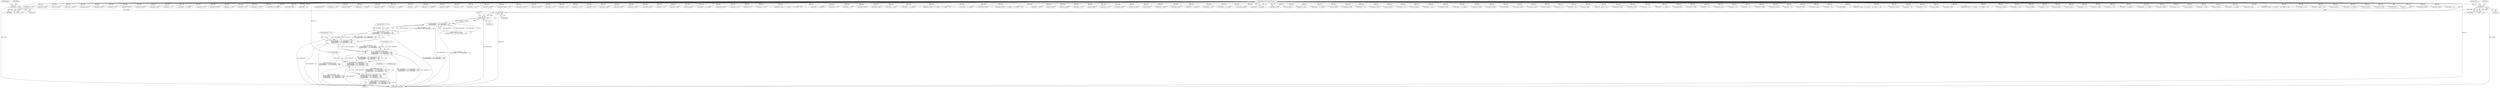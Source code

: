 digraph "0_radare2_f41e941341e44aa86edd4483c4487ec09a074257@pointer" {
"1000716" [label="(Call,(llint)buf[6])"];
"1000202" [label="(Call,buf[6] << 16)"];
"1000125" [label="(MethodParameterIn,const ut8 *buf)"];
"1000299" [label="(Call,buf[6] << 16)"];
"1000715" [label="(Call,(llint)buf[6] << 32)"];
"1000714" [label="(Call,((llint)buf[6] << 32) | ((llint)buf[7] << 40)|\n \t\t\t\t((llint)buf[8] << 48) | ((llint)buf[9] << 56))"];
"1000706" [label="(Call,((llint)buf[5] << 24)|\n \t\t\t\t((llint)buf[6] << 32) | ((llint)buf[7] << 40)|\n \t\t\t\t((llint)buf[8] << 48) | ((llint)buf[9] << 56))"];
"1000698" [label="(Call,((llint)buf[4] << 16) | ((llint)buf[5] << 24)|\n \t\t\t\t((llint)buf[6] << 32) | ((llint)buf[7] << 40)|\n \t\t\t\t((llint)buf[8] << 48) | ((llint)buf[9] << 56))"];
"1000690" [label="(Call,((llint)buf[3] << 8)|\n\t\t\t\t((llint)buf[4] << 16) | ((llint)buf[5] << 24)|\n \t\t\t\t((llint)buf[6] << 32) | ((llint)buf[7] << 40)|\n \t\t\t\t((llint)buf[8] << 48) | ((llint)buf[9] << 56))"];
"1000684" [label="(Call,(llint)buf[2] | ((llint)buf[3] << 8)|\n\t\t\t\t((llint)buf[4] << 16) | ((llint)buf[5] << 24)|\n \t\t\t\t((llint)buf[6] << 32) | ((llint)buf[7] << 40)|\n \t\t\t\t((llint)buf[8] << 48) | ((llint)buf[9] << 56))"];
"1000682" [label="(Call,lB = (llint)buf[2] | ((llint)buf[3] << 8)|\n\t\t\t\t((llint)buf[4] << 16) | ((llint)buf[5] << 24)|\n \t\t\t\t((llint)buf[6] << 32) | ((llint)buf[7] << 40)|\n \t\t\t\t((llint)buf[8] << 48) | ((llint)buf[9] << 56))"];
"1001284" [label="(Call,buf[4] & 0xf0)"];
"1001296" [label="(Call,buf[5] & 0xf0)"];
"1001564" [label="(Call,buf[3] << 8)"];
"1000242" [label="(Call,buf[3] << 8)"];
"1000714" [label="(Call,((llint)buf[6] << 32) | ((llint)buf[7] << 40)|\n \t\t\t\t((llint)buf[8] << 48) | ((llint)buf[9] << 56))"];
"1001867" [label="(Call,buf[4] & 0xf0)"];
"1001700" [label="(Call,(int) buf[1])"];
"1001728" [label="(Call,buf[0] == 0x25)"];
"1000862" [label="(Call,(char) buf[1])"];
"1001256" [label="(Call,buf[4] & 0x0f)"];
"1000930" [label="(Call,buf[3] << 8)"];
"1001098" [label="(Call,buf[5] & 0x0f)"];
"1000498" [label="(Call,buf[1] & 0x0f)"];
"1001120" [label="(Call,buf[5] & 0x0f)"];
"1001040" [label="(Call,buf[3] << 8)"];
"1001333" [label="(Call,(buf[3] << 8) | buf[2])"];
"1001334" [label="(Call,buf[3] << 8)"];
"1001918" [label="(Call,buf[4] & 0xf0)"];
"1000636" [label="(Call,buf[3] << 24)"];
"1000839" [label="(Call,buf[3] << 8)"];
"1001371" [label="(Call,buf[0] == 0x1c)"];
"1001459" [label="(Call,(buf[3]<<8) | buf[2])"];
"1001069" [label="(Call,buf[4] & 0x0f)"];
"1001214" [label="(Call,buf[3] << 8)"];
"1002092" [label="(MethodReturn,static int)"];
"1000724" [label="(Call,(llint)buf[7])"];
"1001667" [label="(Call,buf[2] << 24)"];
"1000732" [label="(Call,(llint)buf[8])"];
"1001563" [label="(Call,(buf[3] << 8) | buf[2])"];
"1001873" [label="(Call,buf[5] & 0x0f)"];
"1001510" [label="(Call,(buf[3] << 8) | buf[2])"];
"1000690" [label="(Call,((llint)buf[3] << 8)|\n\t\t\t\t((llint)buf[4] << 16) | ((llint)buf[5] << 24)|\n \t\t\t\t((llint)buf[6] << 32) | ((llint)buf[7] << 40)|\n \t\t\t\t((llint)buf[8] << 48) | ((llint)buf[9] << 56))"];
"1000304" [label="(Call,buf[7] << 24)"];
"1000905" [label="(Call,buf[3] << 8 | buf[2])"];
"1001443" [label="(Call,buf[1] & 0x0f)"];
"1001175" [label="(Call,buf[5] << 8)"];
"1000587" [label="(Call,buf[0] == 0x17)"];
"1000822" [label="(Call,buf[1] & 0x0f)"];
"1000179" [label="(Call,buf[2] | (buf[3] << 8))"];
"1000306" [label="(Identifier,buf)"];
"1001952" [label="(Call,buf[0] == 0x24)"];
"1001810" [label="(Call,buf[1] & 0xf0)"];
"1000447" [label="(Call,buf[3] << 8)"];
"1000209" [label="(Identifier,buf)"];
"1000906" [label="(Call,buf[3] << 8)"];
"1000581" [label="(Call,buf[5] << 24)"];
"1001656" [label="(Call,buf[4] << 8)"];
"1001895" [label="(Call,buf[5] & 0x0f)"];
"1000685" [label="(Call,(llint)buf[2])"];
"1001245" [label="(Call,buf[4] & 0xf0)"];
"1001268" [label="(Call,buf[5] & 0x0f)"];
"1001239" [label="(Call,buf[4] & 0x0f)"];
"1001719" [label="(Call,buf[5] << 8)"];
"1001451" [label="(Call,buf[1] & 0xf0)"];
"1000683" [label="(Identifier,lB)"];
"1000700" [label="(Call,(llint)buf[4])"];
"1000446" [label="(Call,(buf[3] << 8) | buf[2])"];
"1001844" [label="(Call,buf[4] & 0x0f)"];
"1000206" [label="(Literal,16)"];
"1000458" [label="(Call,buf[5] << 8)"];
"1001460" [label="(Call,buf[3]<<8)"];
"1001377" [label="(Call,buf[0] == 0x1f)"];
"1001651" [label="(Call,buf[5] | (buf[4] << 8) | (buf[3] << 16) | (buf[2] << 24))"];
"1000457" [label="(Call,(buf[5] << 8) | buf[4])"];
"1001011" [label="(Call,buf[4] << 16)"];
"1000631" [label="(Call,buf[2] << 16)"];
"1000955" [label="(Call,buf[1] & 0x0f)"];
"1001092" [label="(Call,buf[4] & 0xf0)"];
"1000707" [label="(Call,(llint)buf[5] << 24)"];
"1001579" [label="(Call,buf[0] == 0x23)"];
"1000423" [label="(Call,(buf[3] << 8) | buf[2])"];
"1000925" [label="(Call,buf[2] | (buf[3] << 8) | (buf[4] << 16) | (buf[5] << 24))"];
"1001174" [label="(Call,(buf[5] << 8) | buf[4])"];
"1001912" [label="(Call,buf[4] & 0x0f)"];
"1000288" [label="(Call,buf[4] | (buf[5] << 8) | (buf[6] << 16) | (buf[7] << 24))"];
"1000642" [label="(Call,buf[0] == 0x19)"];
"1000682" [label="(Call,lB = (llint)buf[2] | ((llint)buf[3] << 8)|\n\t\t\t\t((llint)buf[4] << 16) | ((llint)buf[5] << 24)|\n \t\t\t\t((llint)buf[6] << 32) | ((llint)buf[7] << 40)|\n \t\t\t\t((llint)buf[8] << 48) | ((llint)buf[9] << 56))"];
"1000558" [label="(Call,(int) buf[1])"];
"1000830" [label="(Call,buf[1] & 0xf0)"];
"1001662" [label="(Call,buf[3] << 16)"];
"1000802" [label="(Call,(int) buf[3])"];
"1000941" [label="(Call,buf[5] << 24)"];
"1001889" [label="(Call,buf[4] & 0xf0)"];
"1001924" [label="(Call,buf[5] & 0x0f)"];
"1001642" [label="(Call,(int) buf[1])"];
"1001574" [label="(Call,buf[0] == 0x20)"];
"1001108" [label="(Call,buf[4] & 0x0f)"];
"1000721" [label="(Literal,32)"];
"1000973" [label="(Call,buf[3] << 8 | buf[2])"];
"1000936" [label="(Call,buf[4] << 16)"];
"1001818" [label="(Call,(buf[3] << 8) | buf[2])"];
"1001114" [label="(Call,buf[4] & 0xf0)"];
"1001163" [label="(Call,(buf[3] << 8) | buf[2])"];
"1000303" [label="(Literal,16)"];
"1001262" [label="(Call,buf[4] & 0xf0)"];
"1000761" [label="(Call,(int) buf[2])"];
"1000963" [label="(Call,buf[1] & 0xf0)"];
"1000535" [label="(Call,(buf[3] << 8) | buf[2])"];
"1000480" [label="(Call,(int) buf[1])"];
"1001278" [label="(Call,buf[4] & 0x0f)"];
"1000536" [label="(Call,buf[3] << 8)"];
"1000722" [label="(Call,((llint)buf[7] << 40)|\n \t\t\t\t((llint)buf[8] << 48) | ((llint)buf[9] << 56))"];
"1001075" [label="(Call,buf[4] & 0xf0)"];
"1000299" [label="(Call,buf[6] << 16)"];
"1000621" [label="(Call,(int) buf[1])"];
"1000183" [label="(Call,buf[3] << 8)"];
"1000795" [label="(Call,(int) buf[2])"];
"1000300" [label="(Call,buf[6])"];
"1001382" [label="(Call,buf[0] == 0x22)"];
"1001229" [label="(Call,buf[4] & 0x0f)"];
"1001718" [label="(Call,(buf[5] << 8) | buf[4])"];
"1000706" [label="(Call,((llint)buf[5] << 24)|\n \t\t\t\t((llint)buf[6] << 32) | ((llint)buf[7] << 40)|\n \t\t\t\t((llint)buf[8] << 48) | ((llint)buf[9] << 56))"];
"1000699" [label="(Call,(llint)buf[4] << 16)"];
"1001205" [label="(Call,buf[1] & 0xf0)"];
"1001930" [label="(Call,buf[5] & 0xf0)"];
"1000692" [label="(Call,(llint)buf[3])"];
"1001883" [label="(Call,buf[4] & 0x0f)"];
"1001547" [label="(Call,buf[1] & 0x0f)"];
"1000896" [label="(Call,(int) buf[1])"];
"1000280" [label="(Call,buf[3] << 8)"];
"1000715" [label="(Call,(llint)buf[6] << 32)"];
"1000974" [label="(Call,buf[3] << 8)"];
"1000768" [label="(Call,(int) buf[3])"];
"1000276" [label="(Call,buf[2] | (buf[3] << 8))"];
"1001086" [label="(Call,buf[4] & 0x0f)"];
"1001290" [label="(Call,buf[5] & 0x0f)"];
"1001511" [label="(Call,buf[3] << 8)"];
"1000838" [label="(Call,(buf[3] << 8) | buf[2])"];
"1000684" [label="(Call,(llint)buf[2] | ((llint)buf[3] << 8)|\n\t\t\t\t((llint)buf[4] << 16) | ((llint)buf[5] << 24)|\n \t\t\t\t((llint)buf[6] << 32) | ((llint)buf[7] << 40)|\n \t\t\t\t((llint)buf[8] << 48) | ((llint)buf[9] << 56))"];
"1000708" [label="(Call,(llint)buf[5])"];
"1001850" [label="(Call,buf[4] & 0xf0)"];
"1001164" [label="(Call,buf[3] << 8)"];
"1001126" [label="(Call,buf[5] & 0xf0)"];
"1001708" [label="(Call,buf[3] << 8)"];
"1001819" [label="(Call,buf[3] << 8)"];
"1000388" [label="(Call,buf[1] & 0x0f)"];
"1001834" [label="(Call,buf[4] & 0x0f)"];
"1000382" [label="(Block,)"];
"1000196" [label="(Call,buf[5] << 8)"];
"1000691" [label="(Call,(llint)buf[3] << 8)"];
"1000526" [label="(Call,(int) buf[1])"];
"1001059" [label="(Call,buf[4] & 0x0f)"];
"1000570" [label="(Call,buf[3] << 8)"];
"1000718" [label="(Call,buf[6])"];
"1000739" [label="(Call,(llint)buf[9])"];
"1000191" [label="(Call,buf[4] | (buf[5] << 8) | (buf[6] << 16) | (buf[7] << 24))"];
"1001555" [label="(Call,buf[1] & 0xf0)"];
"1000424" [label="(Call,buf[3] << 8)"];
"1000576" [label="(Call,buf[4] << 16)"];
"1000416" [label="(Call,(int) buf[1])"];
"1001861" [label="(Call,buf[4] & 0x0f)"];
"1000565" [label="(Call,buf[2] | (buf[3] << 8) | (buf[4] << 16) | (buf[5] << 24))"];
"1001032" [label="(Call,buf[1] & 0x0f)"];
"1001343" [label="(Call,buf[0] == 0x1a)"];
"1000698" [label="(Call,((llint)buf[4] << 16) | ((llint)buf[5] << 24)|\n \t\t\t\t((llint)buf[6] << 32) | ((llint)buf[7] << 40)|\n \t\t\t\t((llint)buf[8] << 48) | ((llint)buf[9] << 56))"];
"1001156" [label="(Call,(int) buf[1])"];
"1000716" [label="(Call,(llint)buf[6])"];
"1001005" [label="(Call,buf[3] << 8)"];
"1000138" [label="(Call,(int) buf[0])"];
"1000754" [label="(Call,(int) buf[1])"];
"1000203" [label="(Call,buf[6])"];
"1000879" [label="(Call,buf[3] << 8)"];
"1000298" [label="(Call,(buf[6] << 16) | (buf[7] << 24))"];
"1000396" [label="(Call,buf[1] & 0xf0)"];
"1000207" [label="(Call,buf[7] << 24)"];
"1000878" [label="(Call,buf[3] << 8 | buf[2])"];
"1001039" [label="(Call,(buf[3] << 8) | buf[2])"];
"1000125" [label="(MethodParameterIn,const ut8 *buf)"];
"1000506" [label="(Call,buf[1] & 0xf0)"];
"1000293" [label="(Call,buf[5] << 8)"];
"1000991" [label="(Call,(int) buf[1])"];
"1000163" [label="(Call,buf[0] == 0x00)"];
"1000676" [label="(Call,(int) buf[1])"];
"1001707" [label="(Call,(buf[3] << 8) | buf[2])"];
"1001936" [label="(Call,buf[1] & 0x0f)"];
"1000202" [label="(Call,buf[6] << 16)"];
"1001000" [label="(Call,buf[2] | (buf[3] << 8) | (buf[4] << 16) | (buf[5] << 24))"];
"1001016" [label="(Call,buf[5] << 24)"];
"1000238" [label="(Call,buf[2] | (buf[3] << 8))"];
"1000201" [label="(Call,(buf[6] << 16) | (buf[7] << 24))"];
"1000788" [label="(Call,(int) buf[1])"];
"1000746" [label="(Identifier,strasm)"];
"1001213" [label="(Call,(buf[3] << 8) | buf[2])"];
"1001326" [label="(Call,(int) buf[1])"];
"1001901" [label="(Call,buf[5] & 0xf0)"];
"1001503" [label="(Call,(int) buf[1])"];
"1000716" -> "1000715"  [label="AST: "];
"1000716" -> "1000718"  [label="CFG: "];
"1000717" -> "1000716"  [label="AST: "];
"1000718" -> "1000716"  [label="AST: "];
"1000721" -> "1000716"  [label="CFG: "];
"1000716" -> "1002092"  [label="DDG: buf[6]"];
"1000716" -> "1000715"  [label="DDG: buf[6]"];
"1000202" -> "1000716"  [label="DDG: buf[6]"];
"1000299" -> "1000716"  [label="DDG: buf[6]"];
"1000125" -> "1000716"  [label="DDG: buf"];
"1000202" -> "1000201"  [label="AST: "];
"1000202" -> "1000206"  [label="CFG: "];
"1000203" -> "1000202"  [label="AST: "];
"1000206" -> "1000202"  [label="AST: "];
"1000209" -> "1000202"  [label="CFG: "];
"1000202" -> "1002092"  [label="DDG: buf[6]"];
"1000202" -> "1000201"  [label="DDG: buf[6]"];
"1000202" -> "1000201"  [label="DDG: 16"];
"1000125" -> "1000202"  [label="DDG: buf"];
"1000125" -> "1000122"  [label="AST: "];
"1000125" -> "1002092"  [label="DDG: buf"];
"1000125" -> "1000138"  [label="DDG: buf"];
"1000125" -> "1000163"  [label="DDG: buf"];
"1000125" -> "1000179"  [label="DDG: buf"];
"1000125" -> "1000183"  [label="DDG: buf"];
"1000125" -> "1000191"  [label="DDG: buf"];
"1000125" -> "1000196"  [label="DDG: buf"];
"1000125" -> "1000207"  [label="DDG: buf"];
"1000125" -> "1000238"  [label="DDG: buf"];
"1000125" -> "1000242"  [label="DDG: buf"];
"1000125" -> "1000276"  [label="DDG: buf"];
"1000125" -> "1000280"  [label="DDG: buf"];
"1000125" -> "1000288"  [label="DDG: buf"];
"1000125" -> "1000293"  [label="DDG: buf"];
"1000125" -> "1000299"  [label="DDG: buf"];
"1000125" -> "1000304"  [label="DDG: buf"];
"1000125" -> "1000388"  [label="DDG: buf"];
"1000125" -> "1000396"  [label="DDG: buf"];
"1000125" -> "1000416"  [label="DDG: buf"];
"1000125" -> "1000424"  [label="DDG: buf"];
"1000125" -> "1000423"  [label="DDG: buf"];
"1000125" -> "1000447"  [label="DDG: buf"];
"1000125" -> "1000446"  [label="DDG: buf"];
"1000125" -> "1000458"  [label="DDG: buf"];
"1000125" -> "1000457"  [label="DDG: buf"];
"1000125" -> "1000480"  [label="DDG: buf"];
"1000125" -> "1000498"  [label="DDG: buf"];
"1000125" -> "1000506"  [label="DDG: buf"];
"1000125" -> "1000526"  [label="DDG: buf"];
"1000125" -> "1000536"  [label="DDG: buf"];
"1000125" -> "1000535"  [label="DDG: buf"];
"1000125" -> "1000558"  [label="DDG: buf"];
"1000125" -> "1000565"  [label="DDG: buf"];
"1000125" -> "1000570"  [label="DDG: buf"];
"1000125" -> "1000576"  [label="DDG: buf"];
"1000125" -> "1000581"  [label="DDG: buf"];
"1000125" -> "1000587"  [label="DDG: buf"];
"1000125" -> "1000621"  [label="DDG: buf"];
"1000125" -> "1000631"  [label="DDG: buf"];
"1000125" -> "1000636"  [label="DDG: buf"];
"1000125" -> "1000642"  [label="DDG: buf"];
"1000125" -> "1000676"  [label="DDG: buf"];
"1000125" -> "1000685"  [label="DDG: buf"];
"1000125" -> "1000692"  [label="DDG: buf"];
"1000125" -> "1000700"  [label="DDG: buf"];
"1000125" -> "1000708"  [label="DDG: buf"];
"1000125" -> "1000724"  [label="DDG: buf"];
"1000125" -> "1000732"  [label="DDG: buf"];
"1000125" -> "1000739"  [label="DDG: buf"];
"1000125" -> "1000754"  [label="DDG: buf"];
"1000125" -> "1000761"  [label="DDG: buf"];
"1000125" -> "1000768"  [label="DDG: buf"];
"1000125" -> "1000788"  [label="DDG: buf"];
"1000125" -> "1000795"  [label="DDG: buf"];
"1000125" -> "1000802"  [label="DDG: buf"];
"1000125" -> "1000822"  [label="DDG: buf"];
"1000125" -> "1000830"  [label="DDG: buf"];
"1000125" -> "1000839"  [label="DDG: buf"];
"1000125" -> "1000838"  [label="DDG: buf"];
"1000125" -> "1000862"  [label="DDG: buf"];
"1000125" -> "1000879"  [label="DDG: buf"];
"1000125" -> "1000878"  [label="DDG: buf"];
"1000125" -> "1000896"  [label="DDG: buf"];
"1000125" -> "1000906"  [label="DDG: buf"];
"1000125" -> "1000905"  [label="DDG: buf"];
"1000125" -> "1000925"  [label="DDG: buf"];
"1000125" -> "1000930"  [label="DDG: buf"];
"1000125" -> "1000936"  [label="DDG: buf"];
"1000125" -> "1000941"  [label="DDG: buf"];
"1000125" -> "1000955"  [label="DDG: buf"];
"1000125" -> "1000963"  [label="DDG: buf"];
"1000125" -> "1000974"  [label="DDG: buf"];
"1000125" -> "1000973"  [label="DDG: buf"];
"1000125" -> "1000991"  [label="DDG: buf"];
"1000125" -> "1001000"  [label="DDG: buf"];
"1000125" -> "1001005"  [label="DDG: buf"];
"1000125" -> "1001011"  [label="DDG: buf"];
"1000125" -> "1001016"  [label="DDG: buf"];
"1000125" -> "1001032"  [label="DDG: buf"];
"1000125" -> "1001040"  [label="DDG: buf"];
"1000125" -> "1001039"  [label="DDG: buf"];
"1000125" -> "1001059"  [label="DDG: buf"];
"1000125" -> "1001069"  [label="DDG: buf"];
"1000125" -> "1001075"  [label="DDG: buf"];
"1000125" -> "1001086"  [label="DDG: buf"];
"1000125" -> "1001092"  [label="DDG: buf"];
"1000125" -> "1001098"  [label="DDG: buf"];
"1000125" -> "1001108"  [label="DDG: buf"];
"1000125" -> "1001114"  [label="DDG: buf"];
"1000125" -> "1001120"  [label="DDG: buf"];
"1000125" -> "1001126"  [label="DDG: buf"];
"1000125" -> "1001156"  [label="DDG: buf"];
"1000125" -> "1001164"  [label="DDG: buf"];
"1000125" -> "1001163"  [label="DDG: buf"];
"1000125" -> "1001175"  [label="DDG: buf"];
"1000125" -> "1001174"  [label="DDG: buf"];
"1000125" -> "1001205"  [label="DDG: buf"];
"1000125" -> "1001214"  [label="DDG: buf"];
"1000125" -> "1001213"  [label="DDG: buf"];
"1000125" -> "1001229"  [label="DDG: buf"];
"1000125" -> "1001239"  [label="DDG: buf"];
"1000125" -> "1001245"  [label="DDG: buf"];
"1000125" -> "1001256"  [label="DDG: buf"];
"1000125" -> "1001262"  [label="DDG: buf"];
"1000125" -> "1001268"  [label="DDG: buf"];
"1000125" -> "1001278"  [label="DDG: buf"];
"1000125" -> "1001284"  [label="DDG: buf"];
"1000125" -> "1001290"  [label="DDG: buf"];
"1000125" -> "1001296"  [label="DDG: buf"];
"1000125" -> "1001326"  [label="DDG: buf"];
"1000125" -> "1001334"  [label="DDG: buf"];
"1000125" -> "1001333"  [label="DDG: buf"];
"1000125" -> "1001343"  [label="DDG: buf"];
"1000125" -> "1001371"  [label="DDG: buf"];
"1000125" -> "1001377"  [label="DDG: buf"];
"1000125" -> "1001382"  [label="DDG: buf"];
"1000125" -> "1001443"  [label="DDG: buf"];
"1000125" -> "1001451"  [label="DDG: buf"];
"1000125" -> "1001460"  [label="DDG: buf"];
"1000125" -> "1001459"  [label="DDG: buf"];
"1000125" -> "1001503"  [label="DDG: buf"];
"1000125" -> "1001511"  [label="DDG: buf"];
"1000125" -> "1001510"  [label="DDG: buf"];
"1000125" -> "1001547"  [label="DDG: buf"];
"1000125" -> "1001555"  [label="DDG: buf"];
"1000125" -> "1001564"  [label="DDG: buf"];
"1000125" -> "1001563"  [label="DDG: buf"];
"1000125" -> "1001574"  [label="DDG: buf"];
"1000125" -> "1001579"  [label="DDG: buf"];
"1000125" -> "1001642"  [label="DDG: buf"];
"1000125" -> "1001651"  [label="DDG: buf"];
"1000125" -> "1001656"  [label="DDG: buf"];
"1000125" -> "1001662"  [label="DDG: buf"];
"1000125" -> "1001667"  [label="DDG: buf"];
"1000125" -> "1001700"  [label="DDG: buf"];
"1000125" -> "1001708"  [label="DDG: buf"];
"1000125" -> "1001707"  [label="DDG: buf"];
"1000125" -> "1001719"  [label="DDG: buf"];
"1000125" -> "1001718"  [label="DDG: buf"];
"1000125" -> "1001728"  [label="DDG: buf"];
"1000125" -> "1001810"  [label="DDG: buf"];
"1000125" -> "1001819"  [label="DDG: buf"];
"1000125" -> "1001818"  [label="DDG: buf"];
"1000125" -> "1001834"  [label="DDG: buf"];
"1000125" -> "1001844"  [label="DDG: buf"];
"1000125" -> "1001850"  [label="DDG: buf"];
"1000125" -> "1001861"  [label="DDG: buf"];
"1000125" -> "1001867"  [label="DDG: buf"];
"1000125" -> "1001873"  [label="DDG: buf"];
"1000125" -> "1001883"  [label="DDG: buf"];
"1000125" -> "1001889"  [label="DDG: buf"];
"1000125" -> "1001895"  [label="DDG: buf"];
"1000125" -> "1001901"  [label="DDG: buf"];
"1000125" -> "1001912"  [label="DDG: buf"];
"1000125" -> "1001918"  [label="DDG: buf"];
"1000125" -> "1001924"  [label="DDG: buf"];
"1000125" -> "1001930"  [label="DDG: buf"];
"1000125" -> "1001936"  [label="DDG: buf"];
"1000125" -> "1001952"  [label="DDG: buf"];
"1000299" -> "1000298"  [label="AST: "];
"1000299" -> "1000303"  [label="CFG: "];
"1000300" -> "1000299"  [label="AST: "];
"1000303" -> "1000299"  [label="AST: "];
"1000306" -> "1000299"  [label="CFG: "];
"1000299" -> "1002092"  [label="DDG: buf[6]"];
"1000299" -> "1000298"  [label="DDG: buf[6]"];
"1000299" -> "1000298"  [label="DDG: 16"];
"1000715" -> "1000714"  [label="AST: "];
"1000715" -> "1000721"  [label="CFG: "];
"1000721" -> "1000715"  [label="AST: "];
"1000725" -> "1000715"  [label="CFG: "];
"1000715" -> "1002092"  [label="DDG: (llint)buf[6]"];
"1000715" -> "1000714"  [label="DDG: (llint)buf[6]"];
"1000715" -> "1000714"  [label="DDG: 32"];
"1000714" -> "1000706"  [label="AST: "];
"1000714" -> "1000722"  [label="CFG: "];
"1000722" -> "1000714"  [label="AST: "];
"1000706" -> "1000714"  [label="CFG: "];
"1000714" -> "1002092"  [label="DDG: (llint)buf[6] << 32"];
"1000714" -> "1002092"  [label="DDG: ((llint)buf[7] << 40)|\n \t\t\t\t((llint)buf[8] << 48) | ((llint)buf[9] << 56)"];
"1000714" -> "1000706"  [label="DDG: (llint)buf[6] << 32"];
"1000714" -> "1000706"  [label="DDG: ((llint)buf[7] << 40)|\n \t\t\t\t((llint)buf[8] << 48) | ((llint)buf[9] << 56)"];
"1000722" -> "1000714"  [label="DDG: (llint)buf[7] << 40"];
"1000722" -> "1000714"  [label="DDG: ((llint)buf[8] << 48) | ((llint)buf[9] << 56)"];
"1000706" -> "1000698"  [label="AST: "];
"1000707" -> "1000706"  [label="AST: "];
"1000698" -> "1000706"  [label="CFG: "];
"1000706" -> "1002092"  [label="DDG: ((llint)buf[6] << 32) | ((llint)buf[7] << 40)|\n \t\t\t\t((llint)buf[8] << 48) | ((llint)buf[9] << 56)"];
"1000706" -> "1002092"  [label="DDG: (llint)buf[5] << 24"];
"1000706" -> "1000698"  [label="DDG: (llint)buf[5] << 24"];
"1000706" -> "1000698"  [label="DDG: ((llint)buf[6] << 32) | ((llint)buf[7] << 40)|\n \t\t\t\t((llint)buf[8] << 48) | ((llint)buf[9] << 56)"];
"1000707" -> "1000706"  [label="DDG: (llint)buf[5]"];
"1000707" -> "1000706"  [label="DDG: 24"];
"1000698" -> "1000690"  [label="AST: "];
"1000699" -> "1000698"  [label="AST: "];
"1000690" -> "1000698"  [label="CFG: "];
"1000698" -> "1002092"  [label="DDG: (llint)buf[4] << 16"];
"1000698" -> "1002092"  [label="DDG: ((llint)buf[5] << 24)|\n \t\t\t\t((llint)buf[6] << 32) | ((llint)buf[7] << 40)|\n \t\t\t\t((llint)buf[8] << 48) | ((llint)buf[9] << 56)"];
"1000698" -> "1000690"  [label="DDG: (llint)buf[4] << 16"];
"1000698" -> "1000690"  [label="DDG: ((llint)buf[5] << 24)|\n \t\t\t\t((llint)buf[6] << 32) | ((llint)buf[7] << 40)|\n \t\t\t\t((llint)buf[8] << 48) | ((llint)buf[9] << 56)"];
"1000699" -> "1000698"  [label="DDG: (llint)buf[4]"];
"1000699" -> "1000698"  [label="DDG: 16"];
"1000690" -> "1000684"  [label="AST: "];
"1000691" -> "1000690"  [label="AST: "];
"1000684" -> "1000690"  [label="CFG: "];
"1000690" -> "1002092"  [label="DDG: ((llint)buf[4] << 16) | ((llint)buf[5] << 24)|\n \t\t\t\t((llint)buf[6] << 32) | ((llint)buf[7] << 40)|\n \t\t\t\t((llint)buf[8] << 48) | ((llint)buf[9] << 56)"];
"1000690" -> "1002092"  [label="DDG: (llint)buf[3] << 8"];
"1000690" -> "1000684"  [label="DDG: (llint)buf[3] << 8"];
"1000690" -> "1000684"  [label="DDG: ((llint)buf[4] << 16) | ((llint)buf[5] << 24)|\n \t\t\t\t((llint)buf[6] << 32) | ((llint)buf[7] << 40)|\n \t\t\t\t((llint)buf[8] << 48) | ((llint)buf[9] << 56)"];
"1000691" -> "1000690"  [label="DDG: (llint)buf[3]"];
"1000691" -> "1000690"  [label="DDG: 8"];
"1000684" -> "1000682"  [label="AST: "];
"1000685" -> "1000684"  [label="AST: "];
"1000682" -> "1000684"  [label="CFG: "];
"1000684" -> "1002092"  [label="DDG: ((llint)buf[3] << 8)|\n\t\t\t\t((llint)buf[4] << 16) | ((llint)buf[5] << 24)|\n \t\t\t\t((llint)buf[6] << 32) | ((llint)buf[7] << 40)|\n \t\t\t\t((llint)buf[8] << 48) | ((llint)buf[9] << 56)"];
"1000684" -> "1002092"  [label="DDG: (llint)buf[2]"];
"1000684" -> "1000682"  [label="DDG: (llint)buf[2]"];
"1000684" -> "1000682"  [label="DDG: ((llint)buf[3] << 8)|\n\t\t\t\t((llint)buf[4] << 16) | ((llint)buf[5] << 24)|\n \t\t\t\t((llint)buf[6] << 32) | ((llint)buf[7] << 40)|\n \t\t\t\t((llint)buf[8] << 48) | ((llint)buf[9] << 56)"];
"1000685" -> "1000684"  [label="DDG: buf[2]"];
"1000682" -> "1000382"  [label="AST: "];
"1000683" -> "1000682"  [label="AST: "];
"1000746" -> "1000682"  [label="CFG: "];
"1000682" -> "1002092"  [label="DDG: (llint)buf[2] | ((llint)buf[3] << 8)|\n\t\t\t\t((llint)buf[4] << 16) | ((llint)buf[5] << 24)|\n \t\t\t\t((llint)buf[6] << 32) | ((llint)buf[7] << 40)|\n \t\t\t\t((llint)buf[8] << 48) | ((llint)buf[9] << 56)"];
"1000682" -> "1002092"  [label="DDG: lB"];
}
